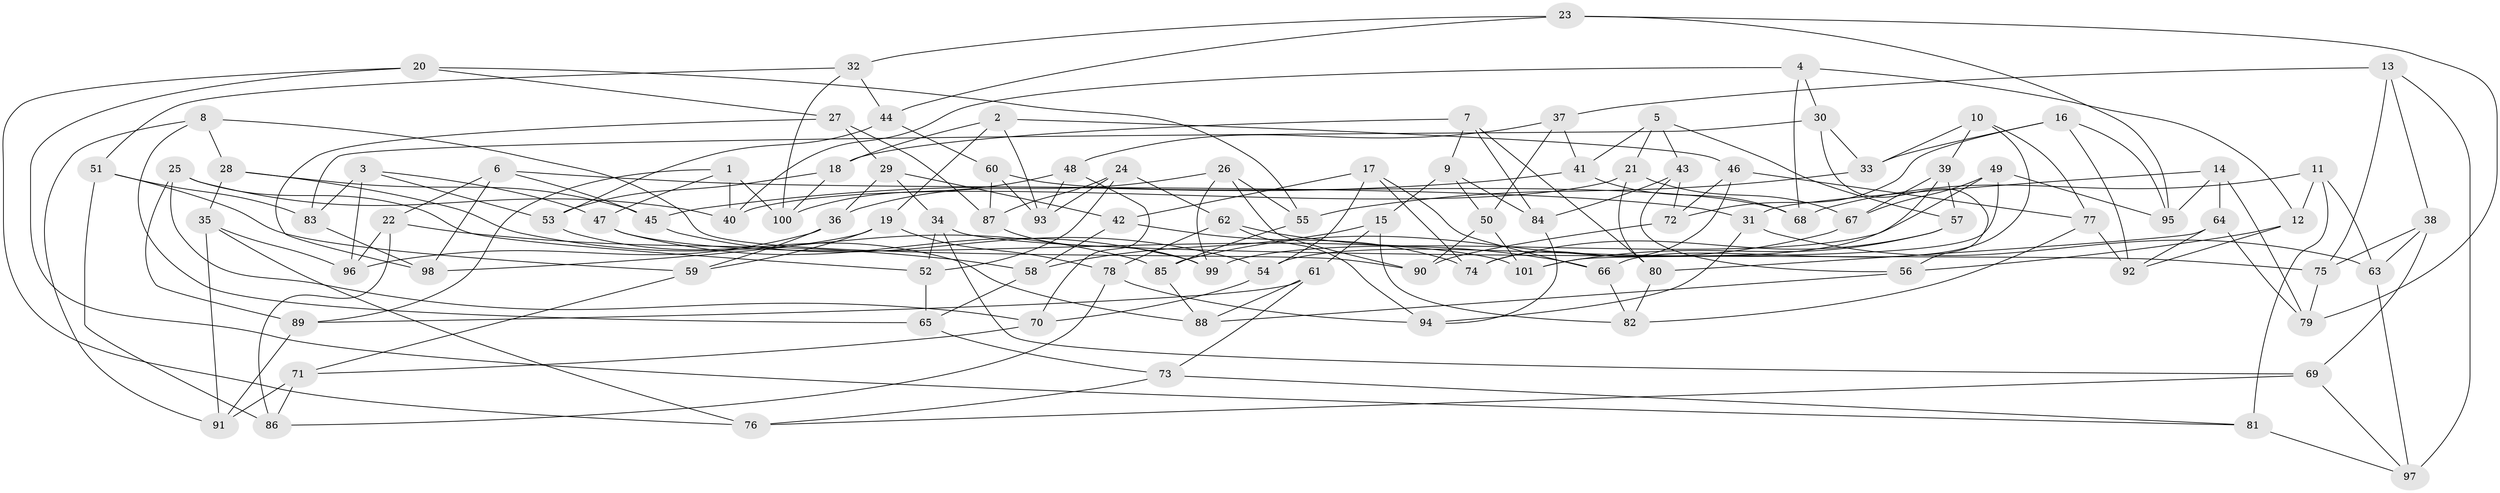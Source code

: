 // coarse degree distribution, {6: 0.5079365079365079, 4: 0.3968253968253968, 5: 0.07936507936507936, 3: 0.015873015873015872}
// Generated by graph-tools (version 1.1) at 2025/42/03/06/25 10:42:19]
// undirected, 101 vertices, 202 edges
graph export_dot {
graph [start="1"]
  node [color=gray90,style=filled];
  1;
  2;
  3;
  4;
  5;
  6;
  7;
  8;
  9;
  10;
  11;
  12;
  13;
  14;
  15;
  16;
  17;
  18;
  19;
  20;
  21;
  22;
  23;
  24;
  25;
  26;
  27;
  28;
  29;
  30;
  31;
  32;
  33;
  34;
  35;
  36;
  37;
  38;
  39;
  40;
  41;
  42;
  43;
  44;
  45;
  46;
  47;
  48;
  49;
  50;
  51;
  52;
  53;
  54;
  55;
  56;
  57;
  58;
  59;
  60;
  61;
  62;
  63;
  64;
  65;
  66;
  67;
  68;
  69;
  70;
  71;
  72;
  73;
  74;
  75;
  76;
  77;
  78;
  79;
  80;
  81;
  82;
  83;
  84;
  85;
  86;
  87;
  88;
  89;
  90;
  91;
  92;
  93;
  94;
  95;
  96;
  97;
  98;
  99;
  100;
  101;
  1 -- 89;
  1 -- 100;
  1 -- 47;
  1 -- 40;
  2 -- 46;
  2 -- 93;
  2 -- 18;
  2 -- 19;
  3 -- 53;
  3 -- 83;
  3 -- 96;
  3 -- 47;
  4 -- 68;
  4 -- 30;
  4 -- 12;
  4 -- 40;
  5 -- 41;
  5 -- 21;
  5 -- 43;
  5 -- 57;
  6 -- 98;
  6 -- 31;
  6 -- 22;
  6 -- 45;
  7 -- 9;
  7 -- 18;
  7 -- 84;
  7 -- 80;
  8 -- 28;
  8 -- 91;
  8 -- 65;
  8 -- 90;
  9 -- 15;
  9 -- 84;
  9 -- 50;
  10 -- 39;
  10 -- 66;
  10 -- 33;
  10 -- 77;
  11 -- 68;
  11 -- 81;
  11 -- 12;
  11 -- 63;
  12 -- 92;
  12 -- 56;
  13 -- 38;
  13 -- 97;
  13 -- 37;
  13 -- 75;
  14 -- 31;
  14 -- 64;
  14 -- 95;
  14 -- 79;
  15 -- 58;
  15 -- 82;
  15 -- 61;
  16 -- 92;
  16 -- 95;
  16 -- 33;
  16 -- 72;
  17 -- 42;
  17 -- 66;
  17 -- 74;
  17 -- 54;
  18 -- 53;
  18 -- 100;
  19 -- 59;
  19 -- 98;
  19 -- 78;
  20 -- 81;
  20 -- 76;
  20 -- 27;
  20 -- 55;
  21 -- 40;
  21 -- 67;
  21 -- 80;
  22 -- 58;
  22 -- 96;
  22 -- 86;
  23 -- 95;
  23 -- 44;
  23 -- 79;
  23 -- 32;
  24 -- 93;
  24 -- 52;
  24 -- 62;
  24 -- 87;
  25 -- 40;
  25 -- 52;
  25 -- 70;
  25 -- 89;
  26 -- 90;
  26 -- 55;
  26 -- 36;
  26 -- 99;
  27 -- 29;
  27 -- 87;
  27 -- 98;
  28 -- 45;
  28 -- 85;
  28 -- 35;
  29 -- 36;
  29 -- 34;
  29 -- 42;
  30 -- 33;
  30 -- 56;
  30 -- 83;
  31 -- 94;
  31 -- 63;
  32 -- 51;
  32 -- 44;
  32 -- 100;
  33 -- 55;
  34 -- 69;
  34 -- 52;
  34 -- 75;
  35 -- 91;
  35 -- 96;
  35 -- 76;
  36 -- 96;
  36 -- 59;
  37 -- 50;
  37 -- 41;
  37 -- 48;
  38 -- 63;
  38 -- 69;
  38 -- 75;
  39 -- 57;
  39 -- 54;
  39 -- 67;
  41 -- 45;
  41 -- 68;
  42 -- 58;
  42 -- 74;
  43 -- 72;
  43 -- 84;
  43 -- 56;
  44 -- 53;
  44 -- 60;
  45 -- 54;
  46 -- 77;
  46 -- 74;
  46 -- 72;
  47 -- 101;
  47 -- 99;
  48 -- 100;
  48 -- 93;
  48 -- 70;
  49 -- 95;
  49 -- 101;
  49 -- 99;
  49 -- 67;
  50 -- 90;
  50 -- 101;
  51 -- 86;
  51 -- 59;
  51 -- 83;
  52 -- 65;
  53 -- 88;
  54 -- 70;
  55 -- 85;
  56 -- 88;
  57 -- 74;
  57 -- 101;
  58 -- 65;
  59 -- 71;
  60 -- 68;
  60 -- 93;
  60 -- 87;
  61 -- 89;
  61 -- 73;
  61 -- 88;
  62 -- 66;
  62 -- 94;
  62 -- 78;
  63 -- 97;
  64 -- 79;
  64 -- 92;
  64 -- 80;
  65 -- 73;
  66 -- 82;
  67 -- 85;
  69 -- 76;
  69 -- 97;
  70 -- 71;
  71 -- 91;
  71 -- 86;
  72 -- 90;
  73 -- 76;
  73 -- 81;
  75 -- 79;
  77 -- 82;
  77 -- 92;
  78 -- 86;
  78 -- 94;
  80 -- 82;
  81 -- 97;
  83 -- 98;
  84 -- 94;
  85 -- 88;
  87 -- 99;
  89 -- 91;
}

